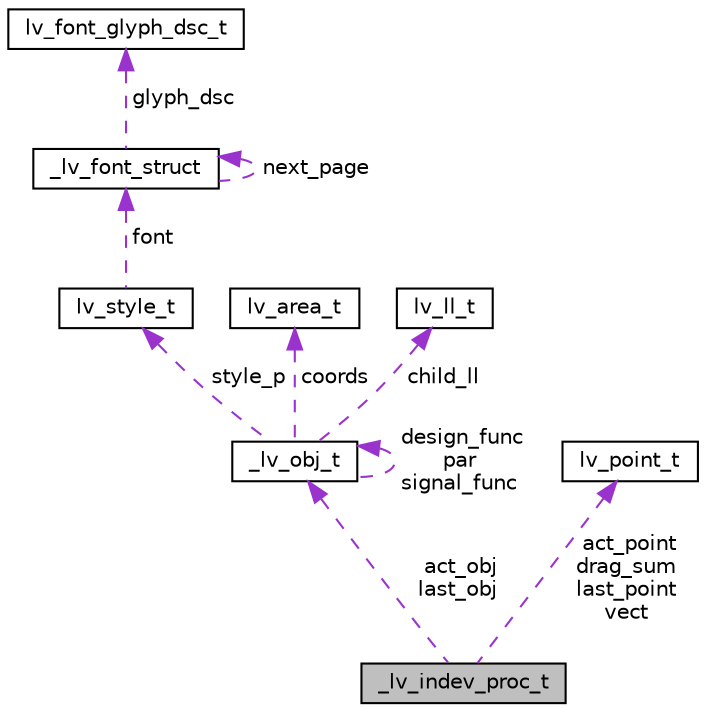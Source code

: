 digraph "_lv_indev_proc_t"
{
 // LATEX_PDF_SIZE
  edge [fontname="Helvetica",fontsize="10",labelfontname="Helvetica",labelfontsize="10"];
  node [fontname="Helvetica",fontsize="10",shape=record];
  Node1 [label="_lv_indev_proc_t",height=0.2,width=0.4,color="black", fillcolor="grey75", style="filled", fontcolor="black",tooltip=" "];
  Node2 -> Node1 [dir="back",color="darkorchid3",fontsize="10",style="dashed",label=" act_obj\nlast_obj" ,fontname="Helvetica"];
  Node2 [label="_lv_obj_t",height=0.2,width=0.4,color="black", fillcolor="white", style="filled",URL="$struct__lv__obj__t.html",tooltip=" "];
  Node3 -> Node2 [dir="back",color="darkorchid3",fontsize="10",style="dashed",label=" style_p" ,fontname="Helvetica"];
  Node3 [label="lv_style_t",height=0.2,width=0.4,color="black", fillcolor="white", style="filled",URL="$structlv__style__t.html",tooltip=" "];
  Node4 -> Node3 [dir="back",color="darkorchid3",fontsize="10",style="dashed",label=" font" ,fontname="Helvetica"];
  Node4 [label="_lv_font_struct",height=0.2,width=0.4,color="black", fillcolor="white", style="filled",URL="$struct__lv__font__struct.html",tooltip=" "];
  Node5 -> Node4 [dir="back",color="darkorchid3",fontsize="10",style="dashed",label=" glyph_dsc" ,fontname="Helvetica"];
  Node5 [label="lv_font_glyph_dsc_t",height=0.2,width=0.4,color="black", fillcolor="white", style="filled",URL="$structlv__font__glyph__dsc__t.html",tooltip=" "];
  Node4 -> Node4 [dir="back",color="darkorchid3",fontsize="10",style="dashed",label=" next_page" ,fontname="Helvetica"];
  Node2 -> Node2 [dir="back",color="darkorchid3",fontsize="10",style="dashed",label=" design_func\npar\nsignal_func" ,fontname="Helvetica"];
  Node6 -> Node2 [dir="back",color="darkorchid3",fontsize="10",style="dashed",label=" coords" ,fontname="Helvetica"];
  Node6 [label="lv_area_t",height=0.2,width=0.4,color="black", fillcolor="white", style="filled",URL="$structlv__area__t.html",tooltip=" "];
  Node7 -> Node2 [dir="back",color="darkorchid3",fontsize="10",style="dashed",label=" child_ll" ,fontname="Helvetica"];
  Node7 [label="lv_ll_t",height=0.2,width=0.4,color="black", fillcolor="white", style="filled",URL="$structlv__ll__t.html",tooltip=" "];
  Node8 -> Node1 [dir="back",color="darkorchid3",fontsize="10",style="dashed",label=" act_point\ndrag_sum\nlast_point\nvect" ,fontname="Helvetica"];
  Node8 [label="lv_point_t",height=0.2,width=0.4,color="black", fillcolor="white", style="filled",URL="$structlv__point__t.html",tooltip=" "];
}
